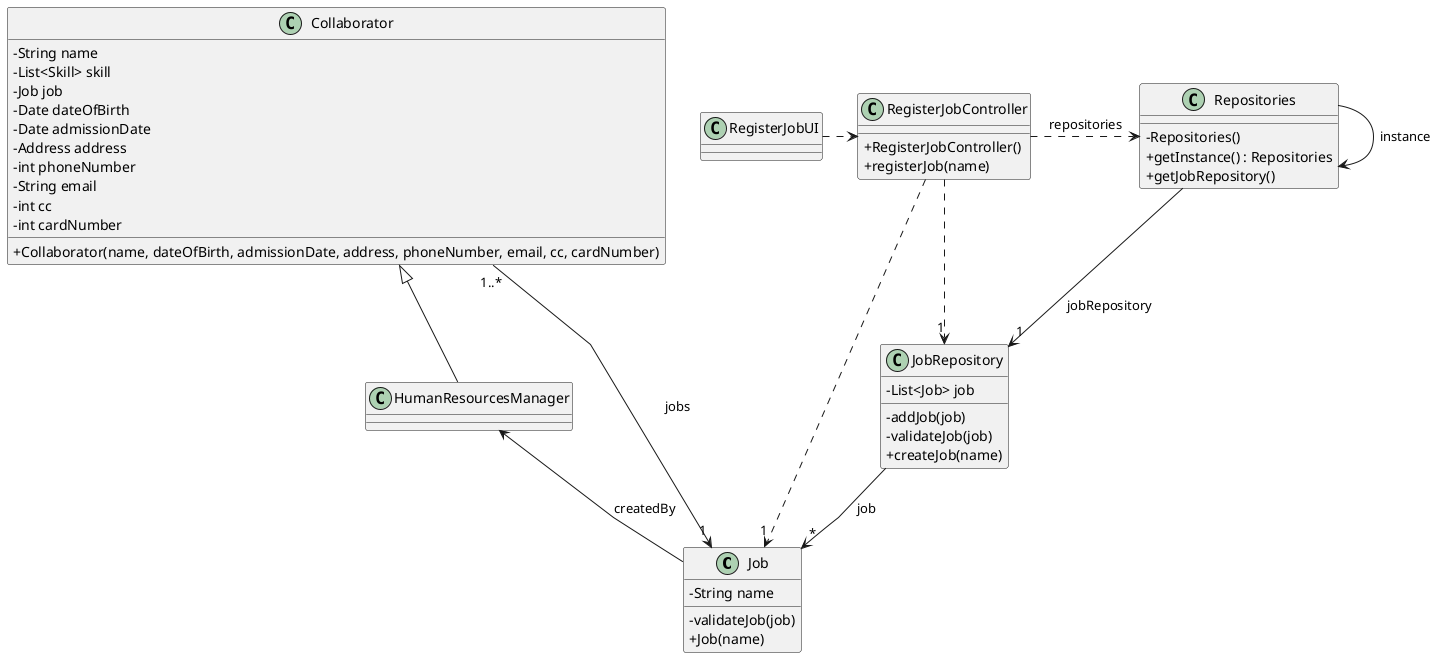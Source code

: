 @startuml
'skinparam monochrome true
skinparam packageStyle rectangle
skinparam shadowing false
skinparam linetype polyline
'skinparam linetype orto

skinparam classAttributeIconSize 0

'left to right direction

class Job {
    -String name

    -validateJob(job)
    +Job(name)
}

class RegisterJobController {

    +RegisterJobController()
    +registerJob(name)
}

class RegisterJobUI {
}

class Collaborator {
    -String name
    -List<Skill> skill
    -Job job
    -Date dateOfBirth
    -Date admissionDate
    -Address address
    -int phoneNumber
    -String email
    -int cc
    -int cardNumber

    +Collaborator(name, dateOfBirth, admissionDate, address, phoneNumber, email, cc, cardNumber)
}

class HumanResourcesManager {
}

class Repositories {

    -Repositories()
    +getInstance() : Repositories
    +getJobRepository()
}

class JobRepository {
    -List<Job> job

    -addJob(job)
    -validateJob(job)
    +createJob(name)
}

RegisterJobController .> Repositories : repositories
RegisterJobController ..> "1" Job
RegisterJobController ..> "1" JobRepository

RegisterJobUI .> RegisterJobController

Repositories -> Repositories : instance
Repositories --> "1" JobRepository : jobRepository

JobRepository --> "*" Job : job

Collaborator  <|--  HumanResourcesManager
Collaborator "1..*" --> "1" Job : jobs

HumanResourcesManager <--  Job: createdBy

@enduml